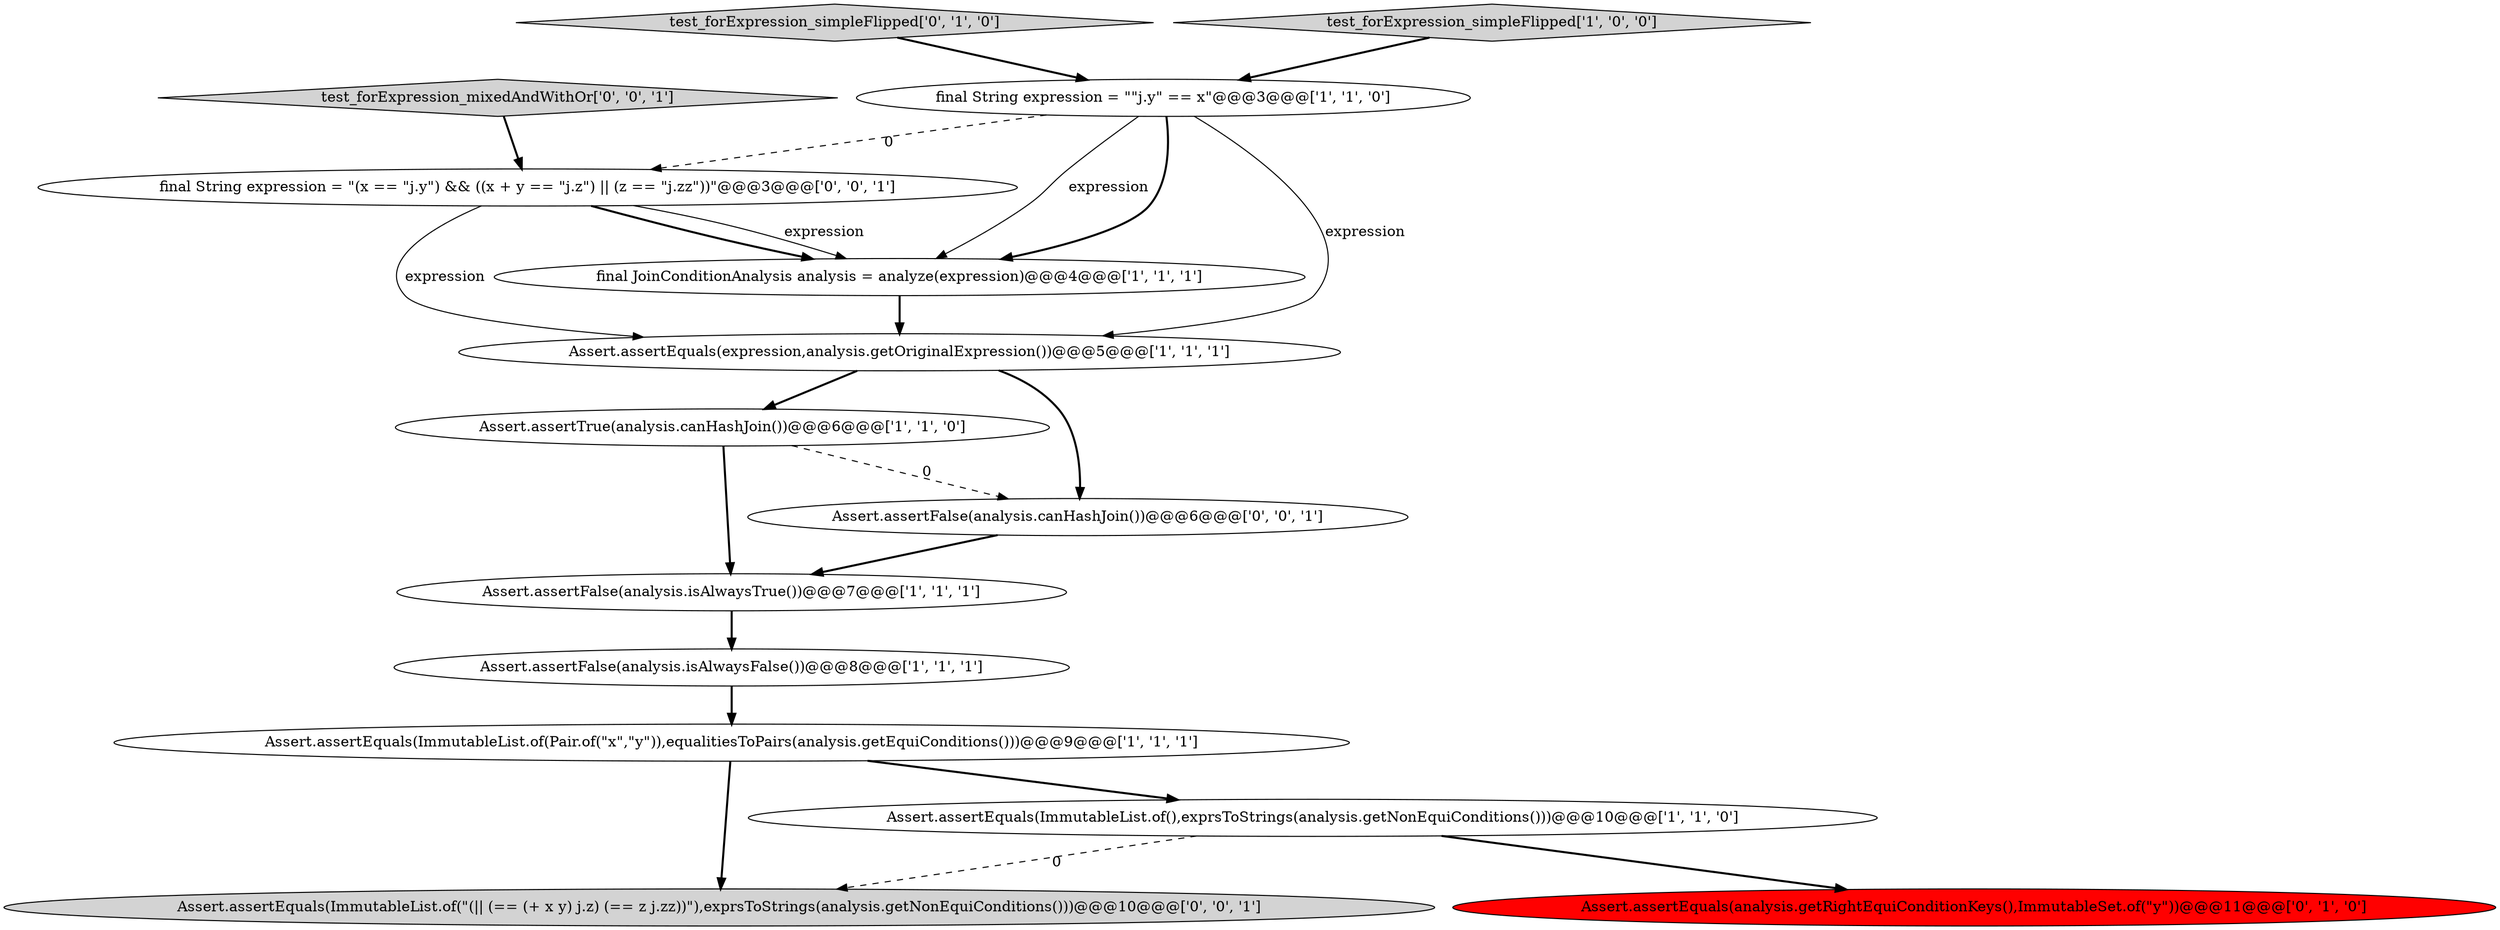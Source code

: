digraph {
13 [style = filled, label = "Assert.assertEquals(ImmutableList.of(\"(|| (== (+ x y) j.z) (== z j.zz))\"),exprsToStrings(analysis.getNonEquiConditions()))@@@10@@@['0', '0', '1']", fillcolor = lightgray, shape = ellipse image = "AAA0AAABBB3BBB"];
1 [style = filled, label = "Assert.assertEquals(ImmutableList.of(),exprsToStrings(analysis.getNonEquiConditions()))@@@10@@@['1', '1', '0']", fillcolor = white, shape = ellipse image = "AAA0AAABBB1BBB"];
5 [style = filled, label = "Assert.assertEquals(expression,analysis.getOriginalExpression())@@@5@@@['1', '1', '1']", fillcolor = white, shape = ellipse image = "AAA0AAABBB1BBB"];
0 [style = filled, label = "Assert.assertTrue(analysis.canHashJoin())@@@6@@@['1', '1', '0']", fillcolor = white, shape = ellipse image = "AAA0AAABBB1BBB"];
6 [style = filled, label = "Assert.assertFalse(analysis.isAlwaysTrue())@@@7@@@['1', '1', '1']", fillcolor = white, shape = ellipse image = "AAA0AAABBB1BBB"];
3 [style = filled, label = "Assert.assertEquals(ImmutableList.of(Pair.of(\"x\",\"y\")),equalitiesToPairs(analysis.getEquiConditions()))@@@9@@@['1', '1', '1']", fillcolor = white, shape = ellipse image = "AAA0AAABBB1BBB"];
10 [style = filled, label = "Assert.assertEquals(analysis.getRightEquiConditionKeys(),ImmutableSet.of(\"y\"))@@@11@@@['0', '1', '0']", fillcolor = red, shape = ellipse image = "AAA1AAABBB2BBB"];
2 [style = filled, label = "final String expression = \"\"j.y\" == x\"@@@3@@@['1', '1', '0']", fillcolor = white, shape = ellipse image = "AAA0AAABBB1BBB"];
14 [style = filled, label = "test_forExpression_mixedAndWithOr['0', '0', '1']", fillcolor = lightgray, shape = diamond image = "AAA0AAABBB3BBB"];
9 [style = filled, label = "test_forExpression_simpleFlipped['0', '1', '0']", fillcolor = lightgray, shape = diamond image = "AAA0AAABBB2BBB"];
11 [style = filled, label = "Assert.assertFalse(analysis.canHashJoin())@@@6@@@['0', '0', '1']", fillcolor = white, shape = ellipse image = "AAA0AAABBB3BBB"];
12 [style = filled, label = "final String expression = \"(x == \"j.y\") && ((x + y == \"j.z\") || (z == \"j.zz\"))\"@@@3@@@['0', '0', '1']", fillcolor = white, shape = ellipse image = "AAA0AAABBB3BBB"];
7 [style = filled, label = "Assert.assertFalse(analysis.isAlwaysFalse())@@@8@@@['1', '1', '1']", fillcolor = white, shape = ellipse image = "AAA0AAABBB1BBB"];
8 [style = filled, label = "test_forExpression_simpleFlipped['1', '0', '0']", fillcolor = lightgray, shape = diamond image = "AAA0AAABBB1BBB"];
4 [style = filled, label = "final JoinConditionAnalysis analysis = analyze(expression)@@@4@@@['1', '1', '1']", fillcolor = white, shape = ellipse image = "AAA0AAABBB1BBB"];
2->5 [style = solid, label="expression"];
3->1 [style = bold, label=""];
0->6 [style = bold, label=""];
9->2 [style = bold, label=""];
2->4 [style = solid, label="expression"];
11->6 [style = bold, label=""];
0->11 [style = dashed, label="0"];
12->5 [style = solid, label="expression"];
2->4 [style = bold, label=""];
12->4 [style = solid, label="expression"];
7->3 [style = bold, label=""];
1->13 [style = dashed, label="0"];
2->12 [style = dashed, label="0"];
12->4 [style = bold, label=""];
5->0 [style = bold, label=""];
8->2 [style = bold, label=""];
14->12 [style = bold, label=""];
3->13 [style = bold, label=""];
5->11 [style = bold, label=""];
6->7 [style = bold, label=""];
1->10 [style = bold, label=""];
4->5 [style = bold, label=""];
}
